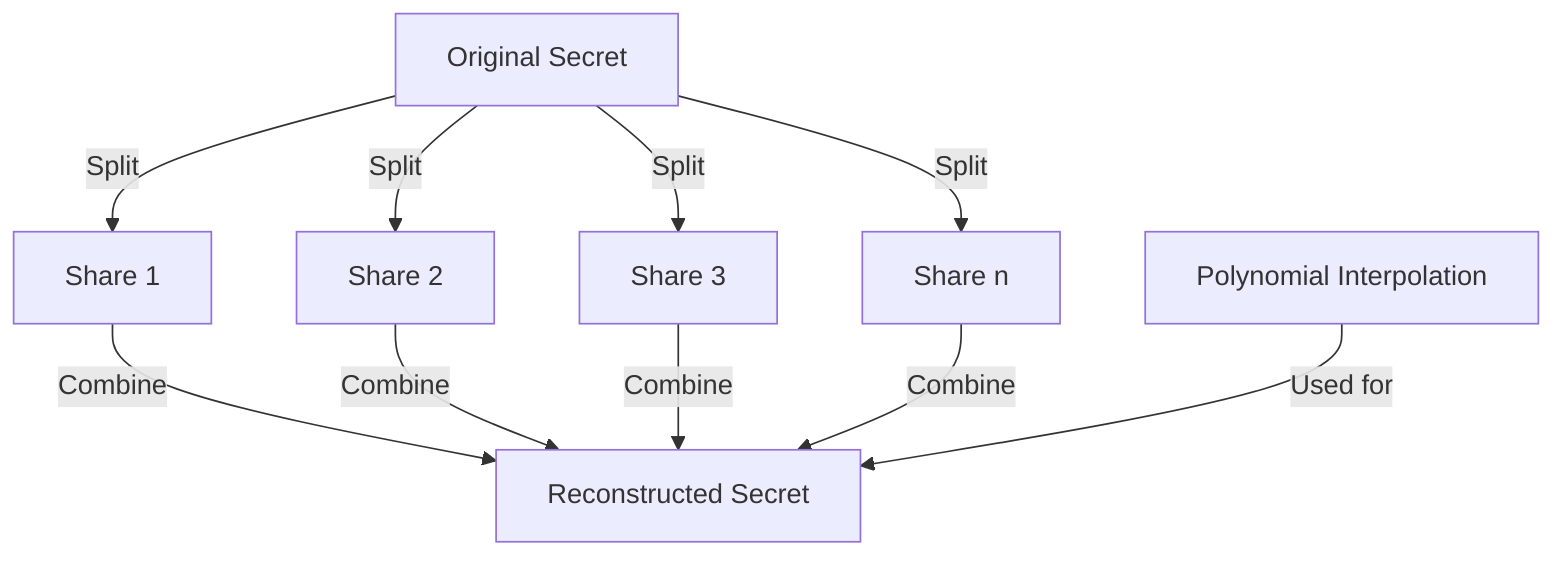 graph TD
    A[Original Secret] -->|Split| B[Share 1]
    A -->|Split| C[Share 2]
    A -->|Split| D[Share 3]
    A -->|Split| E[Share n]
    B -->|Combine| F[Reconstructed Secret]
    C -->|Combine| F
    D -->|Combine| F
    E -->|Combine| F
    G[Polynomial Interpolation] -->|Used for| F
